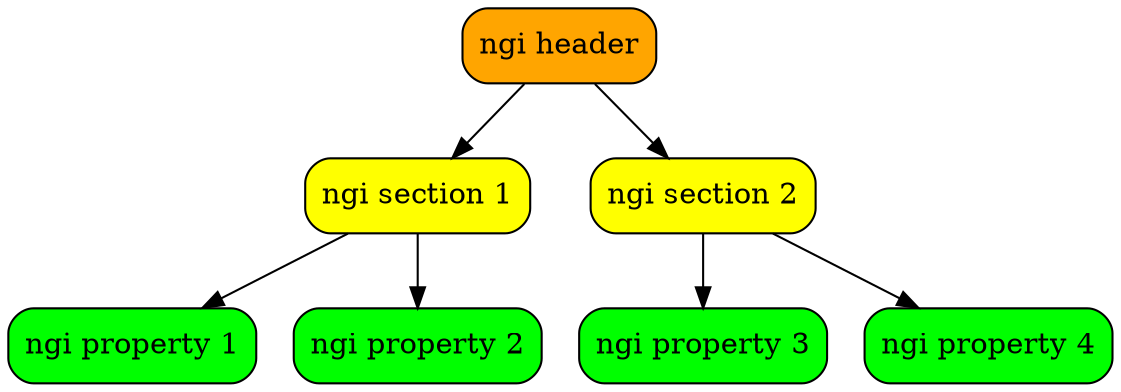 digraph structs_tree {
    node [shape=box style="rounded,filled"]
    header [fillcolor=orange label="ngi header"]
    section1 [fillcolor=yellow label="ngi section 1"]
    section2 [fillcolor=yellow label="ngi section 2"]
    property1 [fillcolor=green label="ngi property 1"]
    property2 [fillcolor=green label="ngi property 2"]
    property3 [fillcolor=green label="ngi property 3"]
    property4 [fillcolor=green label="ngi property 4"]

    header -> {section1 section2}
    section1 -> {property1 property2}
    section2 -> {property3 property4}
}
